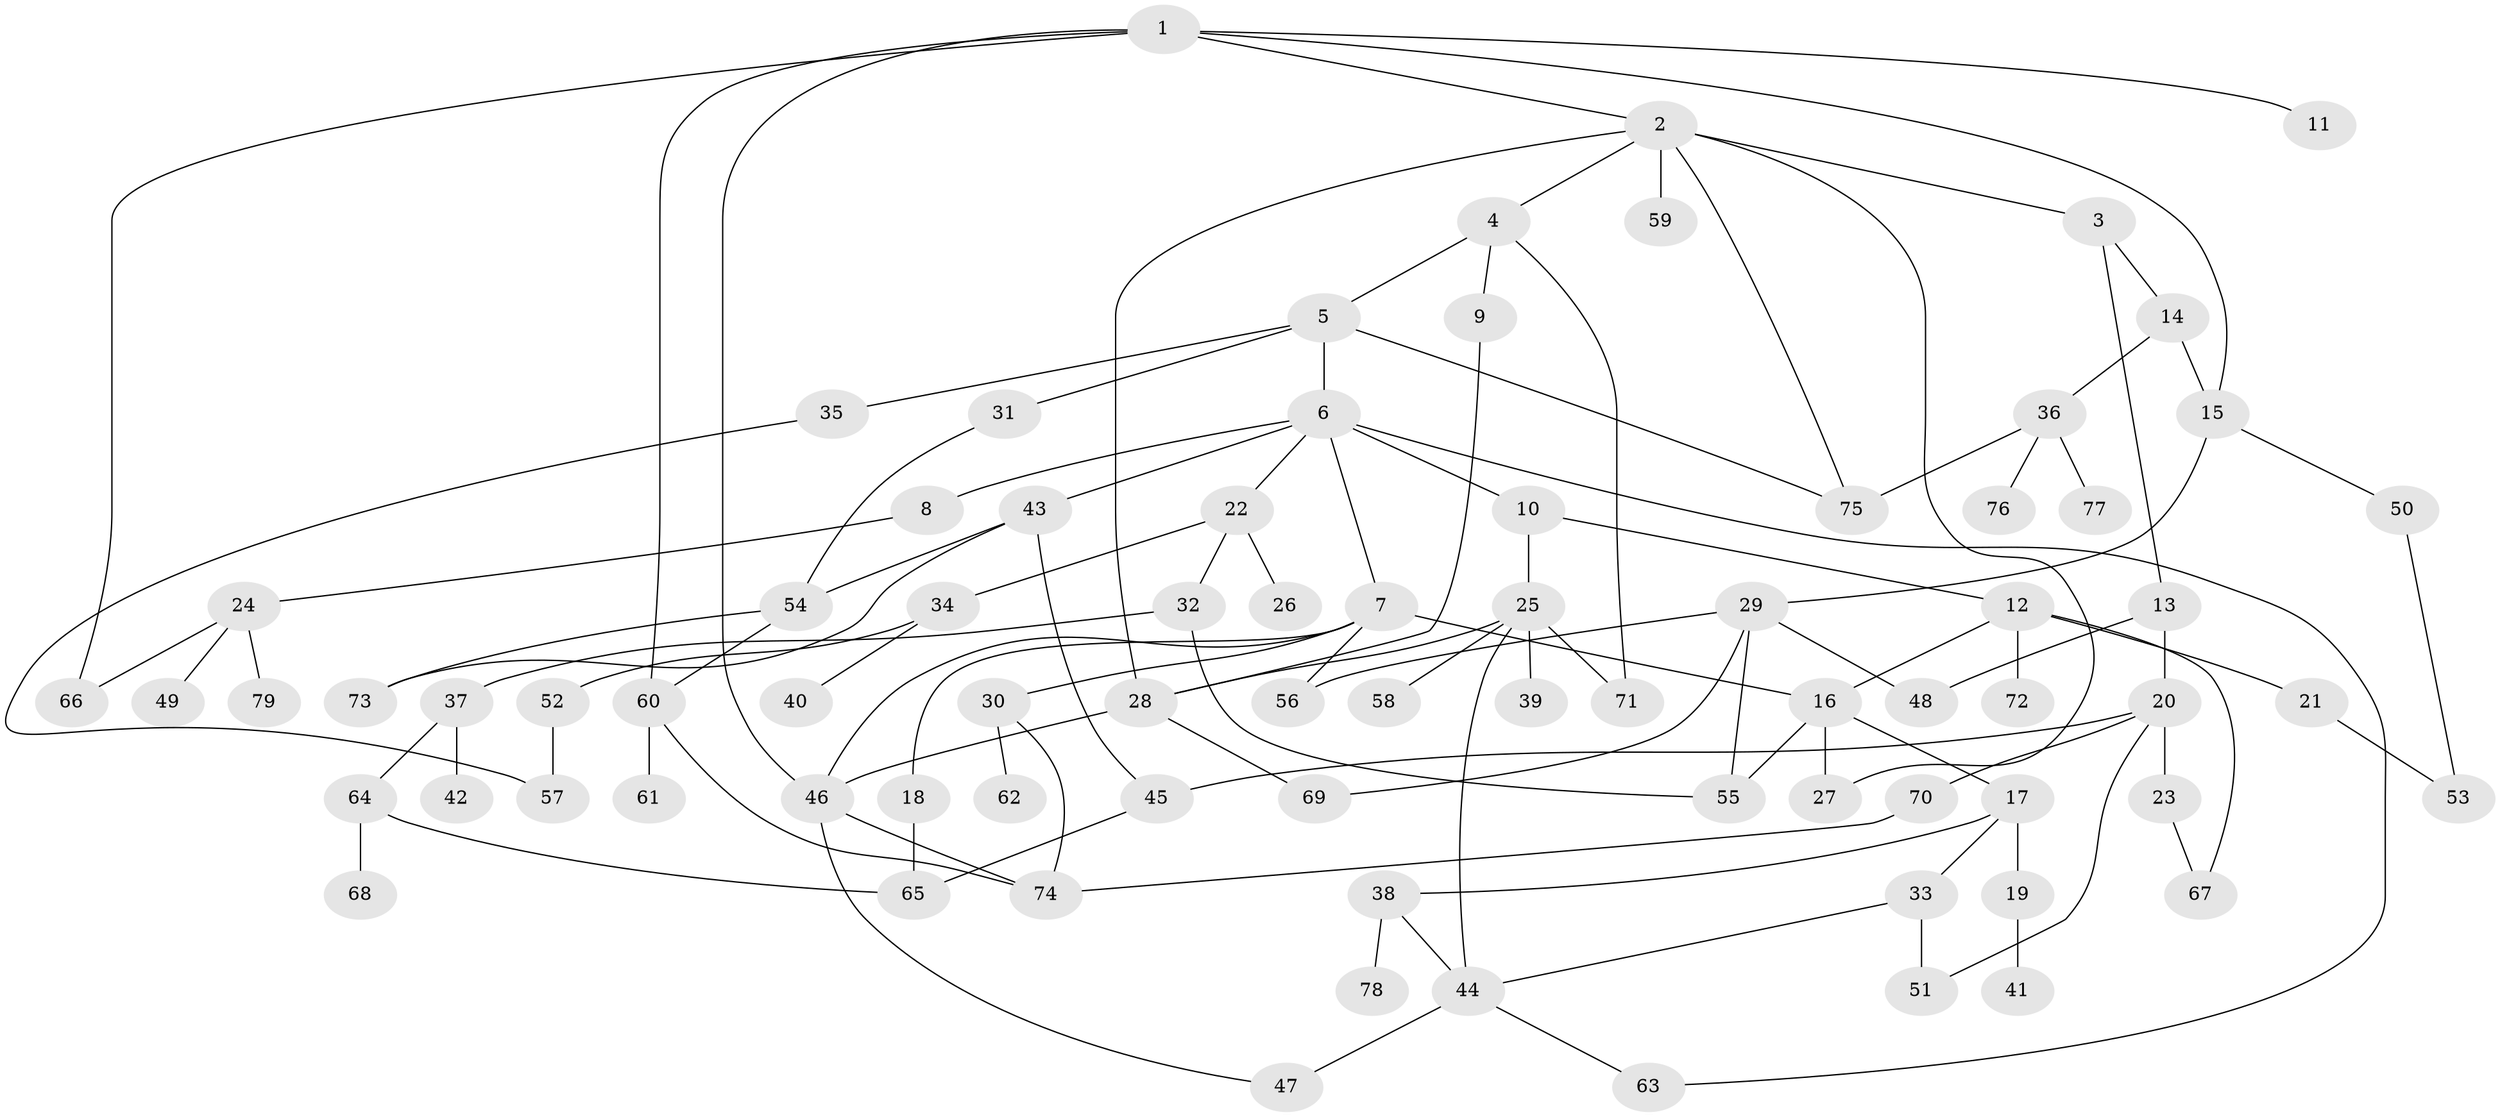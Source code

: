// Generated by graph-tools (version 1.1) at 2025/34/03/09/25 02:34:10]
// undirected, 79 vertices, 111 edges
graph export_dot {
graph [start="1"]
  node [color=gray90,style=filled];
  1;
  2;
  3;
  4;
  5;
  6;
  7;
  8;
  9;
  10;
  11;
  12;
  13;
  14;
  15;
  16;
  17;
  18;
  19;
  20;
  21;
  22;
  23;
  24;
  25;
  26;
  27;
  28;
  29;
  30;
  31;
  32;
  33;
  34;
  35;
  36;
  37;
  38;
  39;
  40;
  41;
  42;
  43;
  44;
  45;
  46;
  47;
  48;
  49;
  50;
  51;
  52;
  53;
  54;
  55;
  56;
  57;
  58;
  59;
  60;
  61;
  62;
  63;
  64;
  65;
  66;
  67;
  68;
  69;
  70;
  71;
  72;
  73;
  74;
  75;
  76;
  77;
  78;
  79;
  1 -- 2;
  1 -- 11;
  1 -- 15;
  1 -- 46;
  1 -- 66;
  1 -- 60;
  2 -- 3;
  2 -- 4;
  2 -- 59;
  2 -- 28;
  2 -- 27;
  2 -- 75;
  3 -- 13;
  3 -- 14;
  4 -- 5;
  4 -- 9;
  4 -- 71;
  5 -- 6;
  5 -- 31;
  5 -- 35;
  5 -- 75;
  6 -- 7;
  6 -- 8;
  6 -- 10;
  6 -- 22;
  6 -- 43;
  6 -- 63;
  7 -- 16;
  7 -- 18;
  7 -- 30;
  7 -- 46;
  7 -- 56;
  8 -- 24;
  9 -- 28;
  10 -- 12;
  10 -- 25;
  12 -- 21;
  12 -- 72;
  12 -- 67;
  12 -- 16;
  13 -- 20;
  13 -- 48;
  14 -- 36;
  14 -- 15;
  15 -- 29;
  15 -- 50;
  16 -- 17;
  16 -- 27;
  16 -- 55;
  17 -- 19;
  17 -- 33;
  17 -- 38;
  18 -- 65;
  19 -- 41;
  20 -- 23;
  20 -- 45;
  20 -- 51;
  20 -- 70;
  21 -- 53;
  22 -- 26;
  22 -- 32;
  22 -- 34;
  23 -- 67;
  24 -- 49;
  24 -- 79;
  24 -- 66;
  25 -- 39;
  25 -- 58;
  25 -- 71;
  25 -- 28;
  25 -- 44;
  28 -- 69;
  28 -- 46;
  29 -- 48;
  29 -- 56;
  29 -- 69;
  29 -- 55;
  30 -- 62;
  30 -- 74;
  31 -- 54;
  32 -- 37;
  32 -- 55;
  33 -- 44;
  33 -- 51;
  34 -- 40;
  34 -- 52;
  35 -- 57;
  36 -- 76;
  36 -- 77;
  36 -- 75;
  37 -- 42;
  37 -- 64;
  38 -- 44;
  38 -- 78;
  43 -- 73;
  43 -- 54;
  43 -- 45;
  44 -- 47;
  44 -- 63;
  45 -- 65;
  46 -- 47;
  46 -- 74;
  50 -- 53;
  52 -- 57;
  54 -- 60;
  54 -- 73;
  60 -- 61;
  60 -- 74;
  64 -- 65;
  64 -- 68;
  70 -- 74;
}
